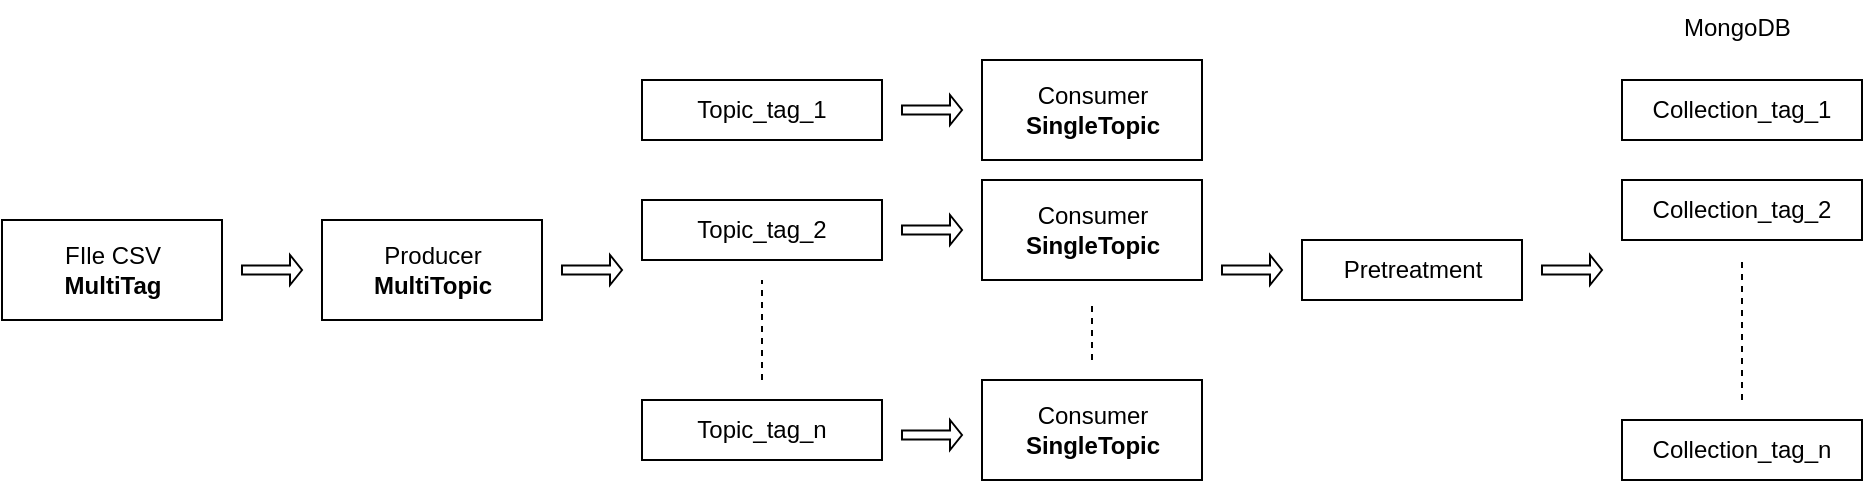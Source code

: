<mxfile version="12.7.9" type="device"><diagram id="fnAyqeqUwQA3GwDY5zDy" name="Page-1"><mxGraphModel dx="1422" dy="852" grid="1" gridSize="10" guides="1" tooltips="1" connect="1" arrows="1" fold="1" page="1" pageScale="1" pageWidth="850" pageHeight="1100" math="0" shadow="0"><root><mxCell id="0"/><mxCell id="1" parent="0"/><mxCell id="-CmAtrXuSNbfjewFvWvS-8" value="Producer&lt;br&gt;&lt;b&gt;MultiTopic&lt;/b&gt;" style="html=1;" vertex="1" parent="1"><mxGeometry x="200" y="350" width="110" height="50" as="geometry"/></mxCell><mxCell id="-CmAtrXuSNbfjewFvWvS-10" value="Consumer&lt;br&gt;&lt;b&gt;SingleTopic&lt;/b&gt;" style="html=1;" vertex="1" parent="1"><mxGeometry x="530" y="270" width="110" height="50" as="geometry"/></mxCell><mxCell id="-CmAtrXuSNbfjewFvWvS-11" value="FIle CSV&lt;br&gt;&lt;b&gt;MultiTag&lt;/b&gt;" style="html=1;" vertex="1" parent="1"><mxGeometry x="40" y="350" width="110" height="50" as="geometry"/></mxCell><mxCell id="-CmAtrXuSNbfjewFvWvS-14" value="Pretreatment" style="html=1;" vertex="1" parent="1"><mxGeometry x="690" y="360" width="110" height="30" as="geometry"/></mxCell><mxCell id="-CmAtrXuSNbfjewFvWvS-26" value="Collection_tag_1" style="rounded=0;whiteSpace=wrap;html=1;" vertex="1" parent="1"><mxGeometry x="850" y="280" width="120" height="30" as="geometry"/></mxCell><mxCell id="-CmAtrXuSNbfjewFvWvS-28" value="Collection_tag_2" style="rounded=0;whiteSpace=wrap;html=1;" vertex="1" parent="1"><mxGeometry x="850" y="330" width="120" height="30" as="geometry"/></mxCell><mxCell id="-CmAtrXuSNbfjewFvWvS-30" value="Collection_tag_n" style="rounded=0;whiteSpace=wrap;html=1;" vertex="1" parent="1"><mxGeometry x="850" y="450" width="120" height="30" as="geometry"/></mxCell><mxCell id="-CmAtrXuSNbfjewFvWvS-31" value="" style="endArrow=none;dashed=1;html=1;" edge="1" parent="1"><mxGeometry width="50" height="50" relative="1" as="geometry"><mxPoint x="910" y="440" as="sourcePoint"/><mxPoint x="910" y="370" as="targetPoint"/></mxGeometry></mxCell><mxCell id="-CmAtrXuSNbfjewFvWvS-33" value="" style="shape=singleArrow;whiteSpace=wrap;html=1;" vertex="1" parent="1"><mxGeometry x="160" y="367.5" width="30" height="15" as="geometry"/></mxCell><mxCell id="-CmAtrXuSNbfjewFvWvS-34" value="" style="shape=singleArrow;whiteSpace=wrap;html=1;" vertex="1" parent="1"><mxGeometry x="490" y="347.5" width="30" height="15" as="geometry"/></mxCell><mxCell id="-CmAtrXuSNbfjewFvWvS-35" value="" style="shape=singleArrow;whiteSpace=wrap;html=1;" vertex="1" parent="1"><mxGeometry x="650" y="367.5" width="30" height="15" as="geometry"/></mxCell><mxCell id="-CmAtrXuSNbfjewFvWvS-36" value="" style="shape=singleArrow;whiteSpace=wrap;html=1;" vertex="1" parent="1"><mxGeometry x="810" y="367.5" width="30" height="15" as="geometry"/></mxCell><mxCell id="-CmAtrXuSNbfjewFvWvS-37" value="MongoDB" style="text;strokeColor=none;fillColor=none;align=left;verticalAlign=top;spacingLeft=4;spacingRight=4;overflow=hidden;rotatable=0;points=[[0,0.5],[1,0.5]];portConstraint=eastwest;" vertex="1" parent="1"><mxGeometry x="875" y="240" width="70" height="30" as="geometry"/></mxCell><mxCell id="-CmAtrXuSNbfjewFvWvS-45" value="" style="shape=singleArrow;whiteSpace=wrap;html=1;" vertex="1" parent="1"><mxGeometry x="320" y="367.5" width="30" height="15" as="geometry"/></mxCell><mxCell id="-CmAtrXuSNbfjewFvWvS-46" value="Topic_tag_1" style="rounded=0;whiteSpace=wrap;html=1;" vertex="1" parent="1"><mxGeometry x="360" y="280" width="120" height="30" as="geometry"/></mxCell><mxCell id="-CmAtrXuSNbfjewFvWvS-47" value="Topic_tag_2" style="rounded=0;whiteSpace=wrap;html=1;" vertex="1" parent="1"><mxGeometry x="360" y="340" width="120" height="30" as="geometry"/></mxCell><mxCell id="-CmAtrXuSNbfjewFvWvS-52" value="Topic_tag_n" style="rounded=0;whiteSpace=wrap;html=1;" vertex="1" parent="1"><mxGeometry x="360" y="440" width="120" height="30" as="geometry"/></mxCell><mxCell id="-CmAtrXuSNbfjewFvWvS-50" value="Consumer&lt;br&gt;&lt;b&gt;SingleTopic&lt;/b&gt;" style="html=1;" vertex="1" parent="1"><mxGeometry x="530" y="330" width="110" height="50" as="geometry"/></mxCell><mxCell id="-CmAtrXuSNbfjewFvWvS-51" value="Consumer&lt;br&gt;&lt;b&gt;SingleTopic&lt;/b&gt;" style="html=1;" vertex="1" parent="1"><mxGeometry x="530" y="430" width="110" height="50" as="geometry"/></mxCell><mxCell id="-CmAtrXuSNbfjewFvWvS-54" value="" style="shape=singleArrow;whiteSpace=wrap;html=1;" vertex="1" parent="1"><mxGeometry x="490" y="287.5" width="30" height="15" as="geometry"/></mxCell><mxCell id="-CmAtrXuSNbfjewFvWvS-55" value="" style="shape=singleArrow;whiteSpace=wrap;html=1;" vertex="1" parent="1"><mxGeometry x="490" y="450" width="30" height="15" as="geometry"/></mxCell><mxCell id="-CmAtrXuSNbfjewFvWvS-59" value="" style="endArrow=none;dashed=1;html=1;" edge="1" parent="1"><mxGeometry width="50" height="50" relative="1" as="geometry"><mxPoint x="420" y="430" as="sourcePoint"/><mxPoint x="420" y="380" as="targetPoint"/></mxGeometry></mxCell><mxCell id="-CmAtrXuSNbfjewFvWvS-61" value="" style="endArrow=none;dashed=1;html=1;" edge="1" parent="1"><mxGeometry width="50" height="50" relative="1" as="geometry"><mxPoint x="585" y="420" as="sourcePoint"/><mxPoint x="585" y="390" as="targetPoint"/></mxGeometry></mxCell></root></mxGraphModel></diagram></mxfile>